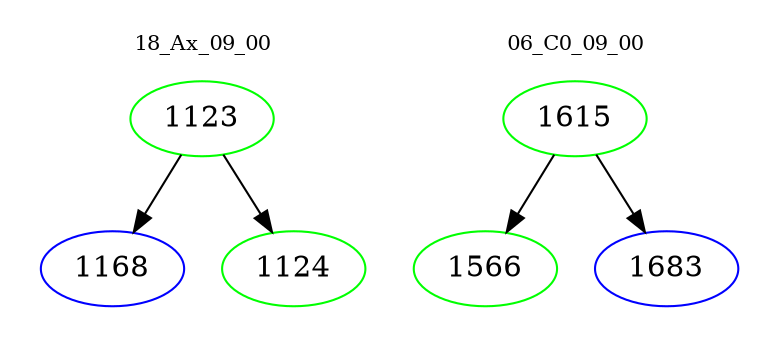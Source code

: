 digraph{
subgraph cluster_0 {
color = white
label = "18_Ax_09_00";
fontsize=10;
T0_1123 [label="1123", color="green"]
T0_1123 -> T0_1168 [color="black"]
T0_1168 [label="1168", color="blue"]
T0_1123 -> T0_1124 [color="black"]
T0_1124 [label="1124", color="green"]
}
subgraph cluster_1 {
color = white
label = "06_C0_09_00";
fontsize=10;
T1_1615 [label="1615", color="green"]
T1_1615 -> T1_1566 [color="black"]
T1_1566 [label="1566", color="green"]
T1_1615 -> T1_1683 [color="black"]
T1_1683 [label="1683", color="blue"]
}
}
